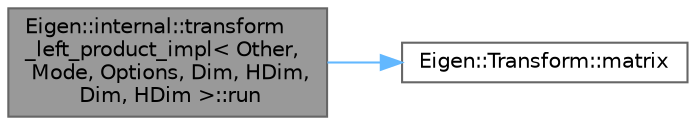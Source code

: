 digraph "Eigen::internal::transform_left_product_impl&lt; Other, Mode, Options, Dim, HDim, Dim, HDim &gt;::run"
{
 // LATEX_PDF_SIZE
  bgcolor="transparent";
  edge [fontname=Helvetica,fontsize=10,labelfontname=Helvetica,labelfontsize=10];
  node [fontname=Helvetica,fontsize=10,shape=box,height=0.2,width=0.4];
  rankdir="LR";
  Node1 [id="Node000001",label="Eigen::internal::transform\l_left_product_impl\< Other,\l Mode, Options, Dim, HDim,\l Dim, HDim \>::run",height=0.2,width=0.4,color="gray40", fillcolor="grey60", style="filled", fontcolor="black",tooltip=" "];
  Node1 -> Node2 [id="edge2_Node000001_Node000002",color="steelblue1",style="solid",tooltip=" "];
  Node2 [id="Node000002",label="Eigen::Transform::matrix",height=0.2,width=0.4,color="grey40", fillcolor="white", style="filled",URL="$class_eigen_1_1_transform.html#a8a5d077e6e87e7d0a1f347fbc4d52a6e",tooltip=" "];
}
